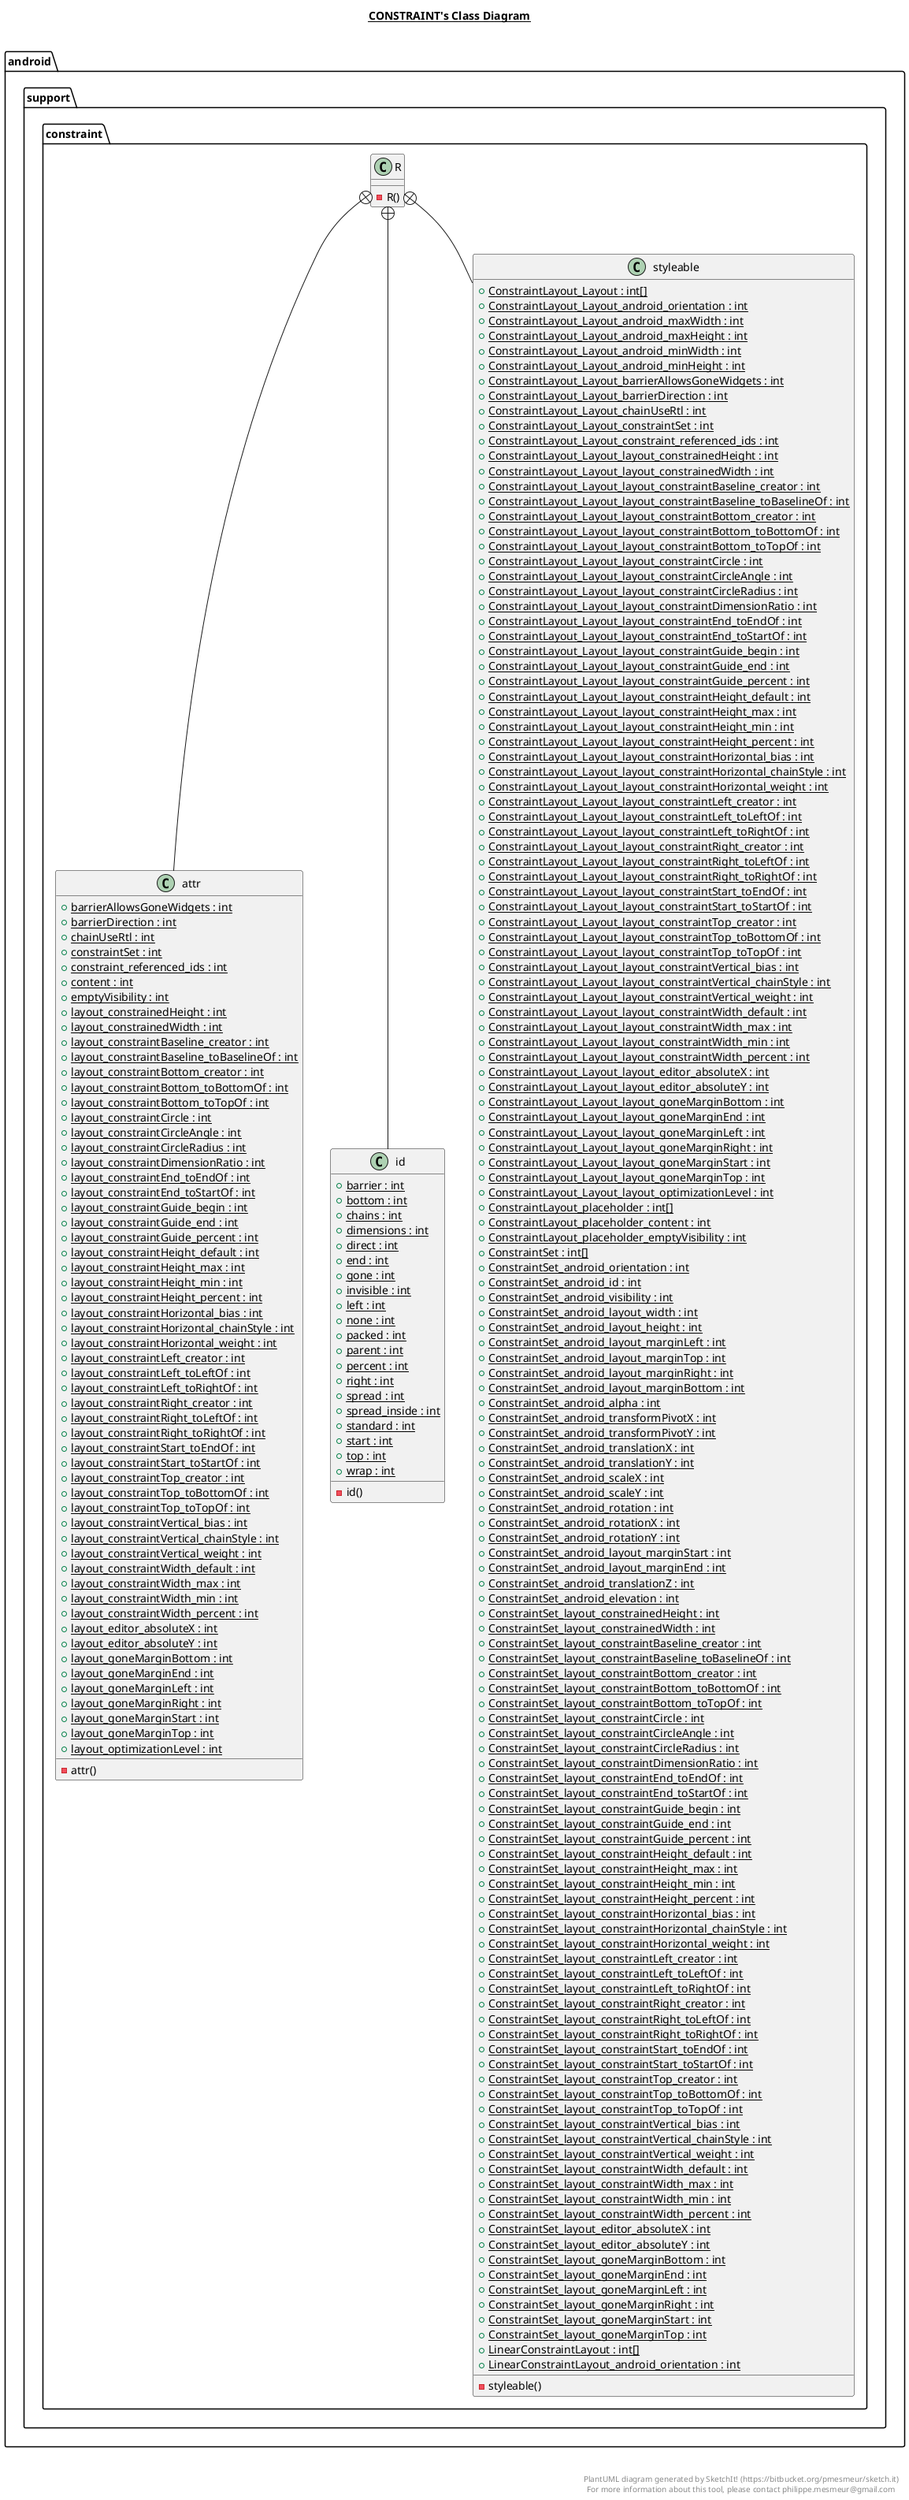 @startuml

title __CONSTRAINT's Class Diagram__\n

  package android.support.constraint {
    class R {
        - R()
    }
  }
  

  package android.support.constraint {
    class attr {
        {static} + barrierAllowsGoneWidgets : int
        {static} + barrierDirection : int
        {static} + chainUseRtl : int
        {static} + constraintSet : int
        {static} + constraint_referenced_ids : int
        {static} + content : int
        {static} + emptyVisibility : int
        {static} + layout_constrainedHeight : int
        {static} + layout_constrainedWidth : int
        {static} + layout_constraintBaseline_creator : int
        {static} + layout_constraintBaseline_toBaselineOf : int
        {static} + layout_constraintBottom_creator : int
        {static} + layout_constraintBottom_toBottomOf : int
        {static} + layout_constraintBottom_toTopOf : int
        {static} + layout_constraintCircle : int
        {static} + layout_constraintCircleAngle : int
        {static} + layout_constraintCircleRadius : int
        {static} + layout_constraintDimensionRatio : int
        {static} + layout_constraintEnd_toEndOf : int
        {static} + layout_constraintEnd_toStartOf : int
        {static} + layout_constraintGuide_begin : int
        {static} + layout_constraintGuide_end : int
        {static} + layout_constraintGuide_percent : int
        {static} + layout_constraintHeight_default : int
        {static} + layout_constraintHeight_max : int
        {static} + layout_constraintHeight_min : int
        {static} + layout_constraintHeight_percent : int
        {static} + layout_constraintHorizontal_bias : int
        {static} + layout_constraintHorizontal_chainStyle : int
        {static} + layout_constraintHorizontal_weight : int
        {static} + layout_constraintLeft_creator : int
        {static} + layout_constraintLeft_toLeftOf : int
        {static} + layout_constraintLeft_toRightOf : int
        {static} + layout_constraintRight_creator : int
        {static} + layout_constraintRight_toLeftOf : int
        {static} + layout_constraintRight_toRightOf : int
        {static} + layout_constraintStart_toEndOf : int
        {static} + layout_constraintStart_toStartOf : int
        {static} + layout_constraintTop_creator : int
        {static} + layout_constraintTop_toBottomOf : int
        {static} + layout_constraintTop_toTopOf : int
        {static} + layout_constraintVertical_bias : int
        {static} + layout_constraintVertical_chainStyle : int
        {static} + layout_constraintVertical_weight : int
        {static} + layout_constraintWidth_default : int
        {static} + layout_constraintWidth_max : int
        {static} + layout_constraintWidth_min : int
        {static} + layout_constraintWidth_percent : int
        {static} + layout_editor_absoluteX : int
        {static} + layout_editor_absoluteY : int
        {static} + layout_goneMarginBottom : int
        {static} + layout_goneMarginEnd : int
        {static} + layout_goneMarginLeft : int
        {static} + layout_goneMarginRight : int
        {static} + layout_goneMarginStart : int
        {static} + layout_goneMarginTop : int
        {static} + layout_optimizationLevel : int
        - attr()
    }
  }
  

  package android.support.constraint {
    class id {
        {static} + barrier : int
        {static} + bottom : int
        {static} + chains : int
        {static} + dimensions : int
        {static} + direct : int
        {static} + end : int
        {static} + gone : int
        {static} + invisible : int
        {static} + left : int
        {static} + none : int
        {static} + packed : int
        {static} + parent : int
        {static} + percent : int
        {static} + right : int
        {static} + spread : int
        {static} + spread_inside : int
        {static} + standard : int
        {static} + start : int
        {static} + top : int
        {static} + wrap : int
        - id()
    }
  }
  

  package android.support.constraint {
    class styleable {
        {static} + ConstraintLayout_Layout : int[]
        {static} + ConstraintLayout_Layout_android_orientation : int
        {static} + ConstraintLayout_Layout_android_maxWidth : int
        {static} + ConstraintLayout_Layout_android_maxHeight : int
        {static} + ConstraintLayout_Layout_android_minWidth : int
        {static} + ConstraintLayout_Layout_android_minHeight : int
        {static} + ConstraintLayout_Layout_barrierAllowsGoneWidgets : int
        {static} + ConstraintLayout_Layout_barrierDirection : int
        {static} + ConstraintLayout_Layout_chainUseRtl : int
        {static} + ConstraintLayout_Layout_constraintSet : int
        {static} + ConstraintLayout_Layout_constraint_referenced_ids : int
        {static} + ConstraintLayout_Layout_layout_constrainedHeight : int
        {static} + ConstraintLayout_Layout_layout_constrainedWidth : int
        {static} + ConstraintLayout_Layout_layout_constraintBaseline_creator : int
        {static} + ConstraintLayout_Layout_layout_constraintBaseline_toBaselineOf : int
        {static} + ConstraintLayout_Layout_layout_constraintBottom_creator : int
        {static} + ConstraintLayout_Layout_layout_constraintBottom_toBottomOf : int
        {static} + ConstraintLayout_Layout_layout_constraintBottom_toTopOf : int
        {static} + ConstraintLayout_Layout_layout_constraintCircle : int
        {static} + ConstraintLayout_Layout_layout_constraintCircleAngle : int
        {static} + ConstraintLayout_Layout_layout_constraintCircleRadius : int
        {static} + ConstraintLayout_Layout_layout_constraintDimensionRatio : int
        {static} + ConstraintLayout_Layout_layout_constraintEnd_toEndOf : int
        {static} + ConstraintLayout_Layout_layout_constraintEnd_toStartOf : int
        {static} + ConstraintLayout_Layout_layout_constraintGuide_begin : int
        {static} + ConstraintLayout_Layout_layout_constraintGuide_end : int
        {static} + ConstraintLayout_Layout_layout_constraintGuide_percent : int
        {static} + ConstraintLayout_Layout_layout_constraintHeight_default : int
        {static} + ConstraintLayout_Layout_layout_constraintHeight_max : int
        {static} + ConstraintLayout_Layout_layout_constraintHeight_min : int
        {static} + ConstraintLayout_Layout_layout_constraintHeight_percent : int
        {static} + ConstraintLayout_Layout_layout_constraintHorizontal_bias : int
        {static} + ConstraintLayout_Layout_layout_constraintHorizontal_chainStyle : int
        {static} + ConstraintLayout_Layout_layout_constraintHorizontal_weight : int
        {static} + ConstraintLayout_Layout_layout_constraintLeft_creator : int
        {static} + ConstraintLayout_Layout_layout_constraintLeft_toLeftOf : int
        {static} + ConstraintLayout_Layout_layout_constraintLeft_toRightOf : int
        {static} + ConstraintLayout_Layout_layout_constraintRight_creator : int
        {static} + ConstraintLayout_Layout_layout_constraintRight_toLeftOf : int
        {static} + ConstraintLayout_Layout_layout_constraintRight_toRightOf : int
        {static} + ConstraintLayout_Layout_layout_constraintStart_toEndOf : int
        {static} + ConstraintLayout_Layout_layout_constraintStart_toStartOf : int
        {static} + ConstraintLayout_Layout_layout_constraintTop_creator : int
        {static} + ConstraintLayout_Layout_layout_constraintTop_toBottomOf : int
        {static} + ConstraintLayout_Layout_layout_constraintTop_toTopOf : int
        {static} + ConstraintLayout_Layout_layout_constraintVertical_bias : int
        {static} + ConstraintLayout_Layout_layout_constraintVertical_chainStyle : int
        {static} + ConstraintLayout_Layout_layout_constraintVertical_weight : int
        {static} + ConstraintLayout_Layout_layout_constraintWidth_default : int
        {static} + ConstraintLayout_Layout_layout_constraintWidth_max : int
        {static} + ConstraintLayout_Layout_layout_constraintWidth_min : int
        {static} + ConstraintLayout_Layout_layout_constraintWidth_percent : int
        {static} + ConstraintLayout_Layout_layout_editor_absoluteX : int
        {static} + ConstraintLayout_Layout_layout_editor_absoluteY : int
        {static} + ConstraintLayout_Layout_layout_goneMarginBottom : int
        {static} + ConstraintLayout_Layout_layout_goneMarginEnd : int
        {static} + ConstraintLayout_Layout_layout_goneMarginLeft : int
        {static} + ConstraintLayout_Layout_layout_goneMarginRight : int
        {static} + ConstraintLayout_Layout_layout_goneMarginStart : int
        {static} + ConstraintLayout_Layout_layout_goneMarginTop : int
        {static} + ConstraintLayout_Layout_layout_optimizationLevel : int
        {static} + ConstraintLayout_placeholder : int[]
        {static} + ConstraintLayout_placeholder_content : int
        {static} + ConstraintLayout_placeholder_emptyVisibility : int
        {static} + ConstraintSet : int[]
        {static} + ConstraintSet_android_orientation : int
        {static} + ConstraintSet_android_id : int
        {static} + ConstraintSet_android_visibility : int
        {static} + ConstraintSet_android_layout_width : int
        {static} + ConstraintSet_android_layout_height : int
        {static} + ConstraintSet_android_layout_marginLeft : int
        {static} + ConstraintSet_android_layout_marginTop : int
        {static} + ConstraintSet_android_layout_marginRight : int
        {static} + ConstraintSet_android_layout_marginBottom : int
        {static} + ConstraintSet_android_alpha : int
        {static} + ConstraintSet_android_transformPivotX : int
        {static} + ConstraintSet_android_transformPivotY : int
        {static} + ConstraintSet_android_translationX : int
        {static} + ConstraintSet_android_translationY : int
        {static} + ConstraintSet_android_scaleX : int
        {static} + ConstraintSet_android_scaleY : int
        {static} + ConstraintSet_android_rotation : int
        {static} + ConstraintSet_android_rotationX : int
        {static} + ConstraintSet_android_rotationY : int
        {static} + ConstraintSet_android_layout_marginStart : int
        {static} + ConstraintSet_android_layout_marginEnd : int
        {static} + ConstraintSet_android_translationZ : int
        {static} + ConstraintSet_android_elevation : int
        {static} + ConstraintSet_layout_constrainedHeight : int
        {static} + ConstraintSet_layout_constrainedWidth : int
        {static} + ConstraintSet_layout_constraintBaseline_creator : int
        {static} + ConstraintSet_layout_constraintBaseline_toBaselineOf : int
        {static} + ConstraintSet_layout_constraintBottom_creator : int
        {static} + ConstraintSet_layout_constraintBottom_toBottomOf : int
        {static} + ConstraintSet_layout_constraintBottom_toTopOf : int
        {static} + ConstraintSet_layout_constraintCircle : int
        {static} + ConstraintSet_layout_constraintCircleAngle : int
        {static} + ConstraintSet_layout_constraintCircleRadius : int
        {static} + ConstraintSet_layout_constraintDimensionRatio : int
        {static} + ConstraintSet_layout_constraintEnd_toEndOf : int
        {static} + ConstraintSet_layout_constraintEnd_toStartOf : int
        {static} + ConstraintSet_layout_constraintGuide_begin : int
        {static} + ConstraintSet_layout_constraintGuide_end : int
        {static} + ConstraintSet_layout_constraintGuide_percent : int
        {static} + ConstraintSet_layout_constraintHeight_default : int
        {static} + ConstraintSet_layout_constraintHeight_max : int
        {static} + ConstraintSet_layout_constraintHeight_min : int
        {static} + ConstraintSet_layout_constraintHeight_percent : int
        {static} + ConstraintSet_layout_constraintHorizontal_bias : int
        {static} + ConstraintSet_layout_constraintHorizontal_chainStyle : int
        {static} + ConstraintSet_layout_constraintHorizontal_weight : int
        {static} + ConstraintSet_layout_constraintLeft_creator : int
        {static} + ConstraintSet_layout_constraintLeft_toLeftOf : int
        {static} + ConstraintSet_layout_constraintLeft_toRightOf : int
        {static} + ConstraintSet_layout_constraintRight_creator : int
        {static} + ConstraintSet_layout_constraintRight_toLeftOf : int
        {static} + ConstraintSet_layout_constraintRight_toRightOf : int
        {static} + ConstraintSet_layout_constraintStart_toEndOf : int
        {static} + ConstraintSet_layout_constraintStart_toStartOf : int
        {static} + ConstraintSet_layout_constraintTop_creator : int
        {static} + ConstraintSet_layout_constraintTop_toBottomOf : int
        {static} + ConstraintSet_layout_constraintTop_toTopOf : int
        {static} + ConstraintSet_layout_constraintVertical_bias : int
        {static} + ConstraintSet_layout_constraintVertical_chainStyle : int
        {static} + ConstraintSet_layout_constraintVertical_weight : int
        {static} + ConstraintSet_layout_constraintWidth_default : int
        {static} + ConstraintSet_layout_constraintWidth_max : int
        {static} + ConstraintSet_layout_constraintWidth_min : int
        {static} + ConstraintSet_layout_constraintWidth_percent : int
        {static} + ConstraintSet_layout_editor_absoluteX : int
        {static} + ConstraintSet_layout_editor_absoluteY : int
        {static} + ConstraintSet_layout_goneMarginBottom : int
        {static} + ConstraintSet_layout_goneMarginEnd : int
        {static} + ConstraintSet_layout_goneMarginLeft : int
        {static} + ConstraintSet_layout_goneMarginRight : int
        {static} + ConstraintSet_layout_goneMarginStart : int
        {static} + ConstraintSet_layout_goneMarginTop : int
        {static} + LinearConstraintLayout : int[]
        {static} + LinearConstraintLayout_android_orientation : int
        - styleable()
    }
  }
  

  R +-down- attr
  R +-down- id
  R +-down- styleable


right footer


PlantUML diagram generated by SketchIt! (https://bitbucket.org/pmesmeur/sketch.it)
For more information about this tool, please contact philippe.mesmeur@gmail.com
endfooter

@enduml
